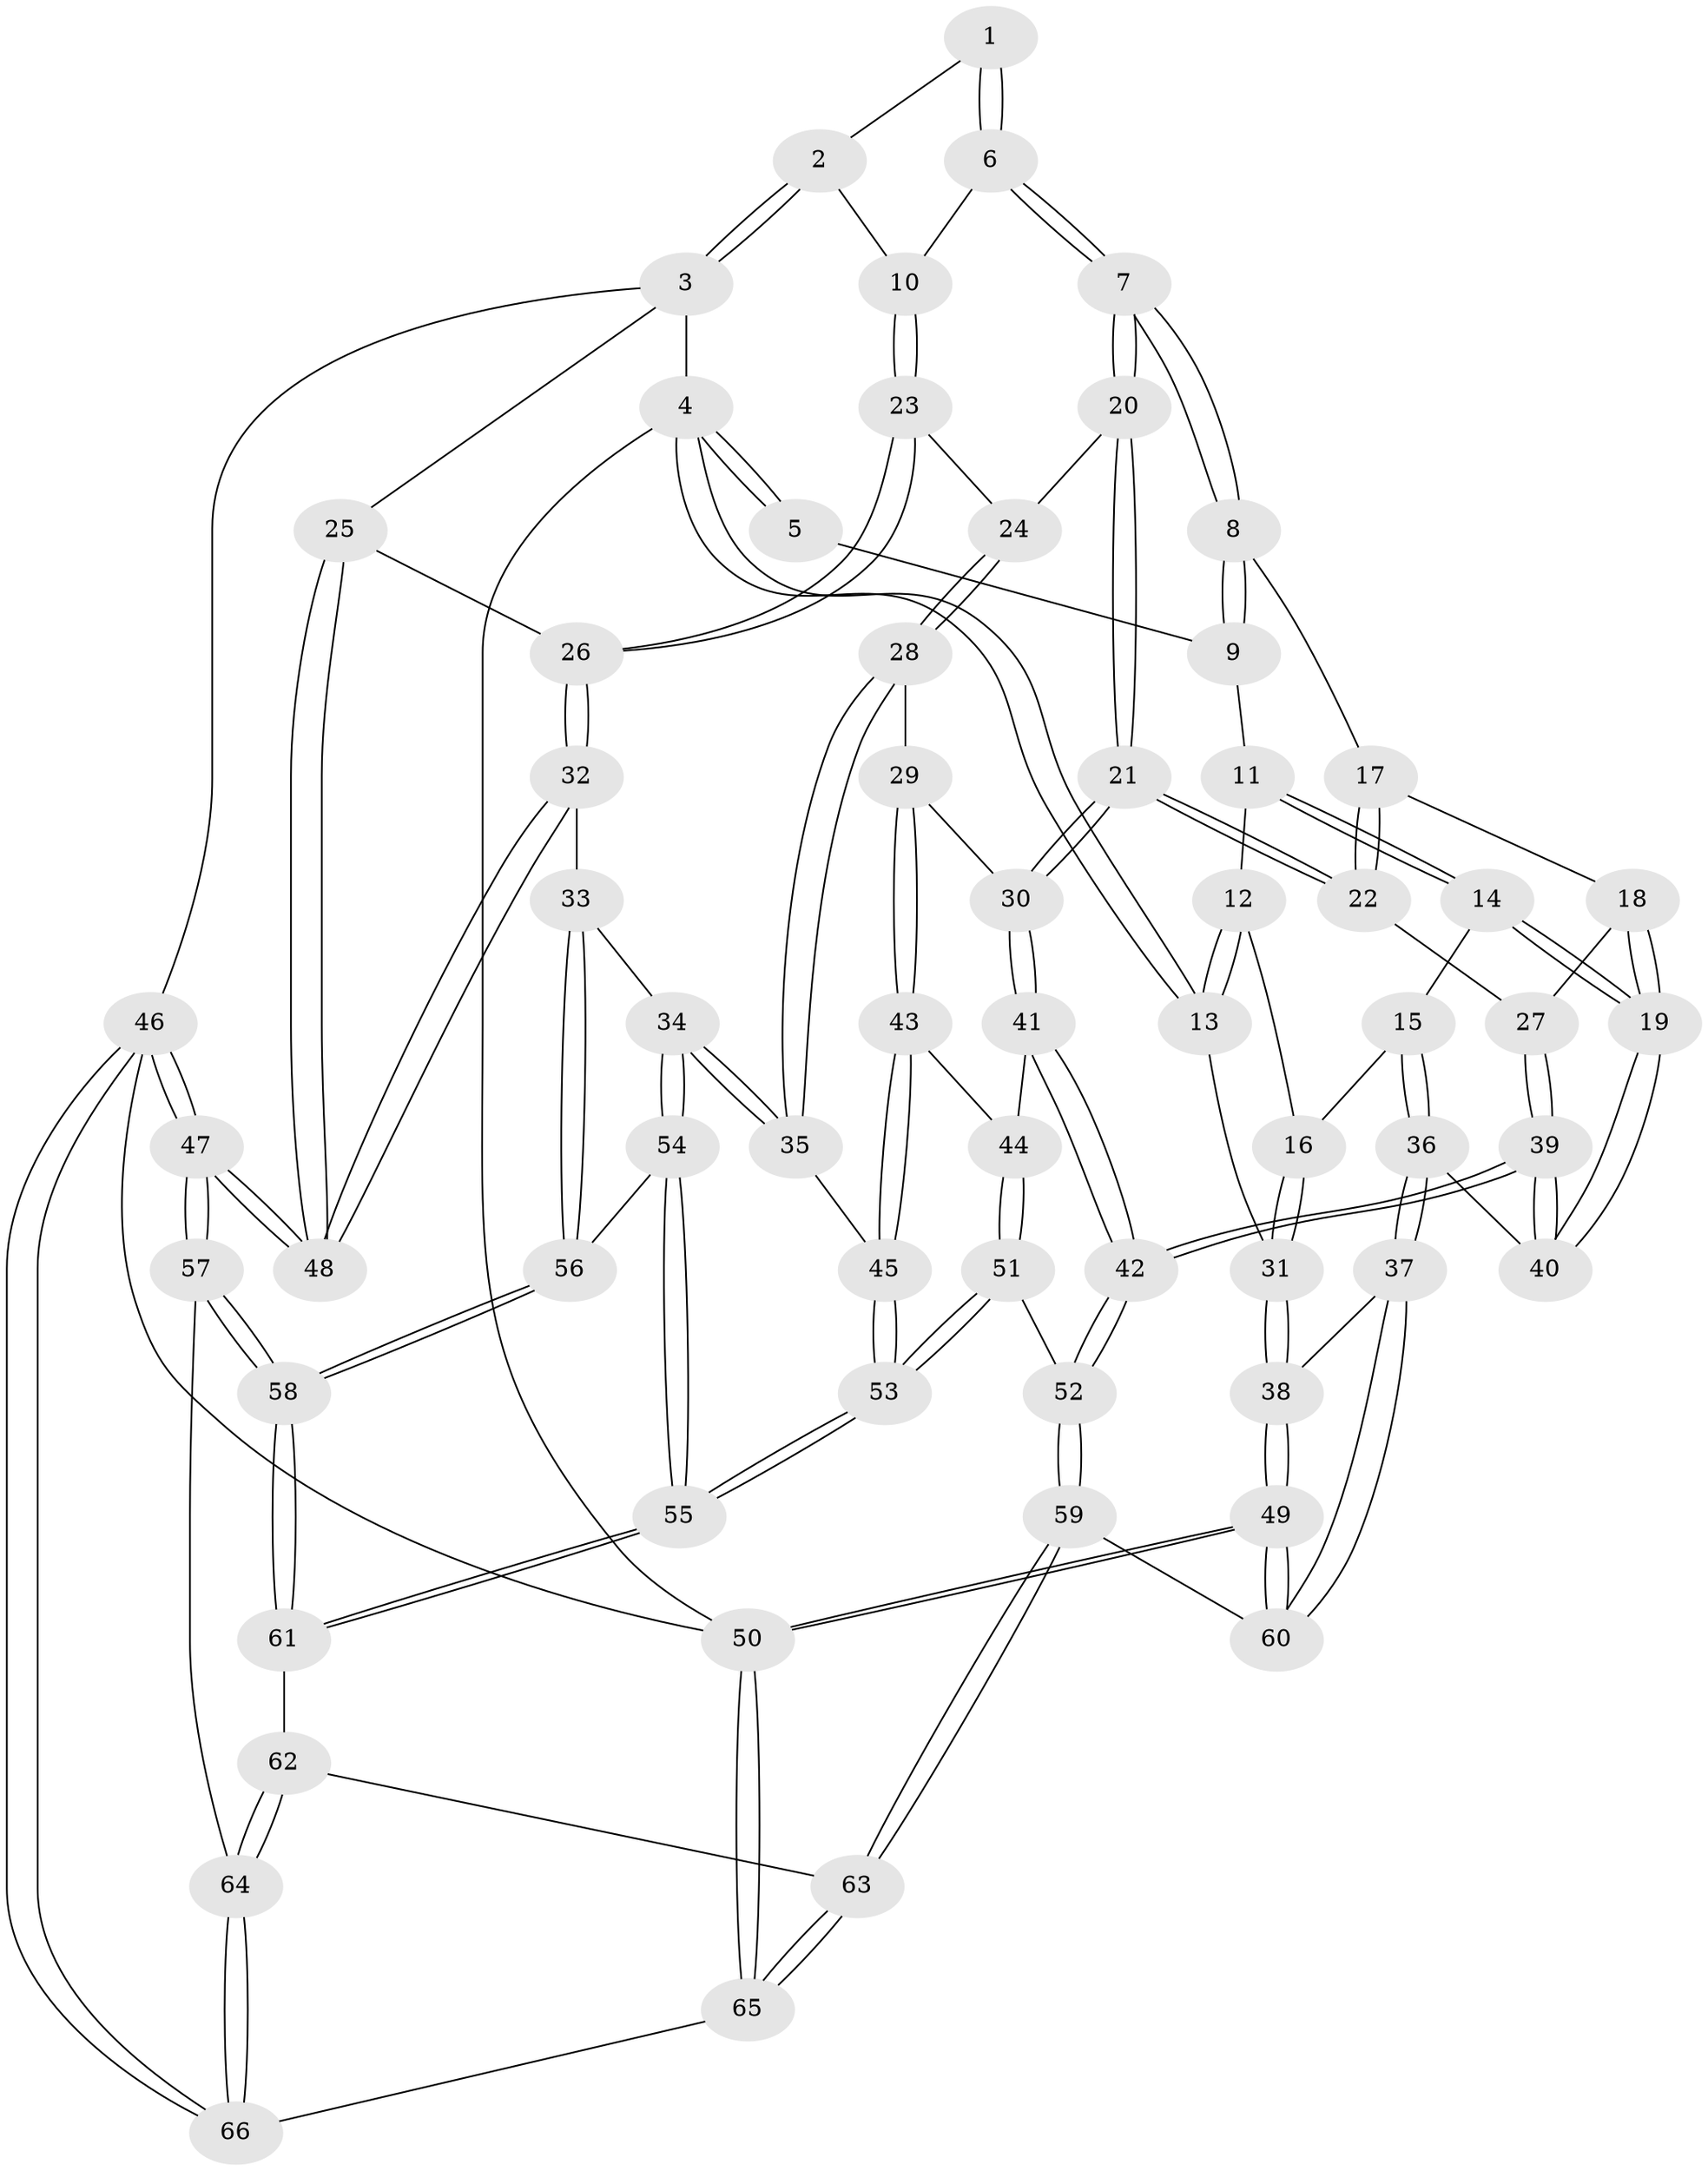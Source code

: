 // Generated by graph-tools (version 1.1) at 2025/38/03/09/25 02:38:43]
// undirected, 66 vertices, 162 edges
graph export_dot {
graph [start="1"]
  node [color=gray90,style=filled];
  1 [pos="+0.9818380446492808+0"];
  2 [pos="+1+0"];
  3 [pos="+1+0"];
  4 [pos="+0+0"];
  5 [pos="+0.3783573597383806+0"];
  6 [pos="+0.714015778940873+0.10646749854327076"];
  7 [pos="+0.6175977659759231+0.16608914709432343"];
  8 [pos="+0.43317592148338013+0.010709913216171235"];
  9 [pos="+0.3846974129688702+0"];
  10 [pos="+0.8326973075180986+0.19380232223467028"];
  11 [pos="+0.21033301393427237+0.11825448725087997"];
  12 [pos="+0.15406167425365963+0.12075625851402333"];
  13 [pos="+0+0"];
  14 [pos="+0.20578372362346314+0.26029214572505754"];
  15 [pos="+0.06568797007220545+0.25478640215481596"];
  16 [pos="+0.0545036049885374+0.24705050085150573"];
  17 [pos="+0.40265937840596117+0.14006799763546549"];
  18 [pos="+0.37837012737326625+0.1960420263734646"];
  19 [pos="+0.27696889926967955+0.32668336669402737"];
  20 [pos="+0.6186254548156782+0.1724253343339633"];
  21 [pos="+0.5676390579325237+0.29710146334456267"];
  22 [pos="+0.5141684426520732+0.2962188472402655"];
  23 [pos="+0.8426705175054452+0.25137762322781976"];
  24 [pos="+0.7139004874072257+0.24642762353290787"];
  25 [pos="+1+0"];
  26 [pos="+0.8774991143567662+0.2881172371390986"];
  27 [pos="+0.46960787093403306+0.310858957433962"];
  28 [pos="+0.704076849722856+0.3487260928929979"];
  29 [pos="+0.6333008851552161+0.3321266661136088"];
  30 [pos="+0.5715521709490397+0.30815450168495906"];
  31 [pos="+0+0.10950536305029765"];
  32 [pos="+0.9081712637745064+0.3886513089280877"];
  33 [pos="+0.8967681465793338+0.39962378546066696"];
  34 [pos="+0.8411629829895558+0.4127142360560346"];
  35 [pos="+0.7434021599098105+0.40730911703688627"];
  36 [pos="+0.0811171776382243+0.4482629609817819"];
  37 [pos="+0.07046831410409572+0.4574168213227487"];
  38 [pos="+0+0.563535623308187"];
  39 [pos="+0.33127075108487325+0.4459827663945316"];
  40 [pos="+0.2913821792211052+0.4045992961078694"];
  41 [pos="+0.56150668388582+0.3966692978780748"];
  42 [pos="+0.3497739169911256+0.4820738834258836"];
  43 [pos="+0.65894294575716+0.4517610494922121"];
  44 [pos="+0.5955316270544814+0.4342740847146072"];
  45 [pos="+0.6716096127760997+0.45643458961787253"];
  46 [pos="+1+1"];
  47 [pos="+1+0.8979331375164907"];
  48 [pos="+1+0.4010027566957772"];
  49 [pos="+0+0.943186706349855"];
  50 [pos="+0+1"];
  51 [pos="+0.5368141280727953+0.5496219769851644"];
  52 [pos="+0.35968069397646635+0.5444569381427014"];
  53 [pos="+0.6676903372235363+0.6232688141929217"];
  54 [pos="+0.7152766884989639+0.6215633371855901"];
  55 [pos="+0.6817803718956443+0.6470662902944697"];
  56 [pos="+0.8939788890672884+0.5643149498789445"];
  57 [pos="+1+0.7894622542258203"];
  58 [pos="+1+0.7772586003862224"];
  59 [pos="+0.30308299210306877+0.7460383228801786"];
  60 [pos="+0.2834557013933723+0.7493562405329686"];
  61 [pos="+0.6817795972749329+0.688376379518332"];
  62 [pos="+0.6067574809069716+0.7892110113550573"];
  63 [pos="+0.3759182752252822+0.8022359251445088"];
  64 [pos="+0.6999094991531364+0.9427355181801899"];
  65 [pos="+0.42334781954908246+1"];
  66 [pos="+0.697325755053709+1"];
  1 -- 2;
  1 -- 6;
  1 -- 6;
  2 -- 3;
  2 -- 3;
  2 -- 10;
  3 -- 4;
  3 -- 25;
  3 -- 46;
  4 -- 5;
  4 -- 5;
  4 -- 13;
  4 -- 13;
  4 -- 50;
  5 -- 9;
  6 -- 7;
  6 -- 7;
  6 -- 10;
  7 -- 8;
  7 -- 8;
  7 -- 20;
  7 -- 20;
  8 -- 9;
  8 -- 9;
  8 -- 17;
  9 -- 11;
  10 -- 23;
  10 -- 23;
  11 -- 12;
  11 -- 14;
  11 -- 14;
  12 -- 13;
  12 -- 13;
  12 -- 16;
  13 -- 31;
  14 -- 15;
  14 -- 19;
  14 -- 19;
  15 -- 16;
  15 -- 36;
  15 -- 36;
  16 -- 31;
  16 -- 31;
  17 -- 18;
  17 -- 22;
  17 -- 22;
  18 -- 19;
  18 -- 19;
  18 -- 27;
  19 -- 40;
  19 -- 40;
  20 -- 21;
  20 -- 21;
  20 -- 24;
  21 -- 22;
  21 -- 22;
  21 -- 30;
  21 -- 30;
  22 -- 27;
  23 -- 24;
  23 -- 26;
  23 -- 26;
  24 -- 28;
  24 -- 28;
  25 -- 26;
  25 -- 48;
  25 -- 48;
  26 -- 32;
  26 -- 32;
  27 -- 39;
  27 -- 39;
  28 -- 29;
  28 -- 35;
  28 -- 35;
  29 -- 30;
  29 -- 43;
  29 -- 43;
  30 -- 41;
  30 -- 41;
  31 -- 38;
  31 -- 38;
  32 -- 33;
  32 -- 48;
  32 -- 48;
  33 -- 34;
  33 -- 56;
  33 -- 56;
  34 -- 35;
  34 -- 35;
  34 -- 54;
  34 -- 54;
  35 -- 45;
  36 -- 37;
  36 -- 37;
  36 -- 40;
  37 -- 38;
  37 -- 60;
  37 -- 60;
  38 -- 49;
  38 -- 49;
  39 -- 40;
  39 -- 40;
  39 -- 42;
  39 -- 42;
  41 -- 42;
  41 -- 42;
  41 -- 44;
  42 -- 52;
  42 -- 52;
  43 -- 44;
  43 -- 45;
  43 -- 45;
  44 -- 51;
  44 -- 51;
  45 -- 53;
  45 -- 53;
  46 -- 47;
  46 -- 47;
  46 -- 66;
  46 -- 66;
  46 -- 50;
  47 -- 48;
  47 -- 48;
  47 -- 57;
  47 -- 57;
  49 -- 50;
  49 -- 50;
  49 -- 60;
  49 -- 60;
  50 -- 65;
  50 -- 65;
  51 -- 52;
  51 -- 53;
  51 -- 53;
  52 -- 59;
  52 -- 59;
  53 -- 55;
  53 -- 55;
  54 -- 55;
  54 -- 55;
  54 -- 56;
  55 -- 61;
  55 -- 61;
  56 -- 58;
  56 -- 58;
  57 -- 58;
  57 -- 58;
  57 -- 64;
  58 -- 61;
  58 -- 61;
  59 -- 60;
  59 -- 63;
  59 -- 63;
  61 -- 62;
  62 -- 63;
  62 -- 64;
  62 -- 64;
  63 -- 65;
  63 -- 65;
  64 -- 66;
  64 -- 66;
  65 -- 66;
}
